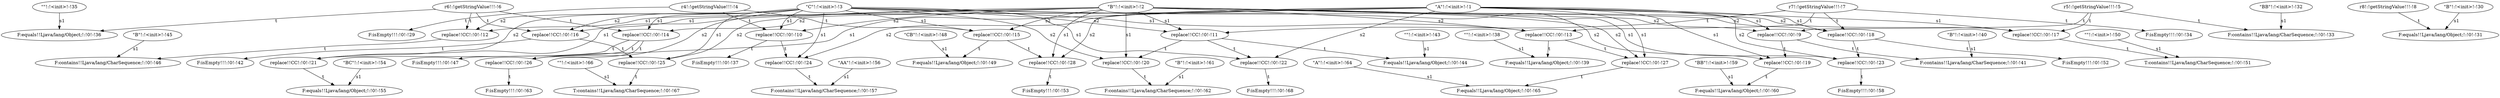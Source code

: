 digraph G {
  7 [ label="r7!:!getStringValue!!!-!7" ];
  26 [ label="replace!!CC!:!0!-!26" ];
  1 [ label="\"A\"!:!<init>!-!1" ];
  56 [ label="\"AA\"!:!<init>!-!56" ];
  42 [ label="F:isEmpty!!!:!0!-!42" ];
  57 [ label="F:contains!!Ljava/lang/CharSequence;!:!0!-!57" ];
  55 [ label="F:equals!!Ljava/lang/Object;!:!0!-!55" ];
  4 [ label="r4!:!getStringValue!!!-!4" ];
  38 [ label="\"\"!:!<init>!-!38" ];
  60 [ label="F:equals!!Ljava/lang/Object;!:!0!-!60" ];
  59 [ label="\"BB\"!:!<init>!-!59" ];
  14 [ label="replace!!CC!:!0!-!14" ];
  54 [ label="\"BC\"!:!<init>!-!54" ];
  51 [ label="T:contains!!Ljava/lang/CharSequence;!:!0!-!51" ];
  6 [ label="r6!:!getStringValue!!!-!6" ];
  12 [ label="replace!!CC!:!0!-!12" ];
  43 [ label="\"\"!:!<init>!-!43" ];
  24 [ label="replace!!CC!:!0!-!24" ];
  25 [ label="replace!!CC!:!0!-!25" ];
  63 [ label="F:isEmpty!!!:!0!-!63" ];
  47 [ label="F:isEmpty!!!:!0!-!47" ];
  41 [ label="F:contains!!Ljava/lang/CharSequence;!:!0!-!41" ];
  10 [ label="replace!!CC!:!0!-!10" ];
  8 [ label="r8!:!getStringValue!!!-!8" ];
  6 [ label="r6!:!getStringValue!!!-!6" ];
  49 [ label="F:equals!!Ljava/lang/Object;!:!0!-!49" ];
  44 [ label="F:equals!!Ljava/lang/Object;!:!0!-!44" ];
  35 [ label="\"\"!:!<init>!-!35" ];
  30 [ label="\"B\"!:!<init>!-!30" ];
  27 [ label="replace!!CC!:!0!-!27" ];
  22 [ label="replace!!CC!:!0!-!22" ];
  32 [ label="\"BB\"!:!<init>!-!32" ];
  7 [ label="r7!:!getStringValue!!!-!7" ];
  58 [ label="F:isEmpty!!!:!0!-!58" ];
  50 [ label="\"\"!:!<init>!-!50" ];
  17 [ label="replace!!CC!:!0!-!17" ];
  19 [ label="replace!!CC!:!0!-!19" ];
  4 [ label="r4!:!getStringValue!!!-!4" ];
  31 [ label="F:equals!!Ljava/lang/Object;!:!0!-!31" ];
  62 [ label="F:contains!!Ljava/lang/CharSequence;!:!0!-!62" ];
  13 [ label="replace!!CC!:!0!-!13" ];
  9 [ label="replace!!CC!:!0!-!9" ];
  39 [ label="F:equals!!Ljava/lang/Object;!:!0!-!39" ];
  52 [ label="F:isEmpty!!!:!0!-!52" ];
  64 [ label="\"A\"!:!<init>!-!64" ];
  21 [ label="replace!!CC!:!0!-!21" ];
  3 [ label="\"C\"!:!<init>!-!3" ];
  53 [ label="F:isEmpty!!!:!0!-!53" ];
  46 [ label="F:contains!!Ljava/lang/CharSequence;!:!0!-!46" ];
  11 [ label="replace!!CC!:!0!-!11" ];
  36 [ label="F:equals!!Ljava/lang/Object;!:!0!-!36" ];
  23 [ label="replace!!CC!:!0!-!23" ];
  28 [ label="replace!!CC!:!0!-!28" ];
  66 [ label="\"\"!:!<init>!-!66" ];
  29 [ label="F:isEmpty!!!:!0!-!29" ];
  37 [ label="F:isEmpty!!!:!0!-!37" ];
  61 [ label="\"B\"!:!<init>!-!61" ];
  16 [ label="replace!!CC!:!0!-!16" ];
  18 [ label="replace!!CC!:!0!-!18" ];
  67 [ label="T:contains!!Ljava/lang/CharSequence;!:!0!-!67" ];
  45 [ label="\"B\"!:!<init>!-!45" ];
  20 [ label="replace!!CC!:!0!-!20" ];
  15 [ label="replace!!CC!:!0!-!15" ];
  40 [ label="\"B\"!:!<init>!-!40" ];
  65 [ label="F:equals!!Ljava/lang/Object;!:!0!-!65" ];
  5 [ label="r5!:!getStringValue!!!-!5" ];
  5 [ label="r5!:!getStringValue!!!-!5" ];
  8 [ label="r8!:!getStringValue!!!-!8" ];
  2 [ label="\"B\"!:!<init>!-!2" ];
  33 [ label="F:contains!!Ljava/lang/CharSequence;!:!0!-!33" ];
  34 [ label="F:isEmpty!!!:!0!-!34" ];
  48 [ label="\"CB\"!:!<init>!-!48" ];
  68 [ label="F:isEmpty!!!:!0!-!68" ];
  5 -> 9 [ label="t" ];
  1 -> 9 [ label="s1" ];
  2 -> 9 [ label="s2" ];
  4 -> 10 [ label="t" ];
  3 -> 10 [ label="s1" ];
  2 -> 10 [ label="s2" ];
  7 -> 11 [ label="t" ];
  2 -> 11 [ label="s1" ];
  3 -> 11 [ label="s2" ];
  6 -> 12 [ label="t" ];
  1 -> 12 [ label="s1" ];
  3 -> 12 [ label="s2" ];
  7 -> 13 [ label="t" ];
  3 -> 13 [ label="s1" ];
  2 -> 13 [ label="s2" ];
  6 -> 14 [ label="t" ];
  3 -> 14 [ label="s1" ];
  1 -> 14 [ label="s2" ];
  4 -> 15 [ label="t" ];
  3 -> 15 [ label="s1" ];
  2 -> 15 [ label="s2" ];
  6 -> 16 [ label="t" ];
  2 -> 16 [ label="s1" ];
  3 -> 16 [ label="s2" ];
  5 -> 17 [ label="t" ];
  1 -> 17 [ label="s1" ];
  2 -> 17 [ label="s2" ];
  7 -> 18 [ label="t" ];
  1 -> 18 [ label="s1" ];
  3 -> 18 [ label="s2" ];
  9 -> 19 [ label="t" ];
  1 -> 19 [ label="s1" ];
  3 -> 19 [ label="s2" ];
  11 -> 20 [ label="t" ];
  2 -> 20 [ label="s1" ];
  3 -> 20 [ label="s2" ];
  14 -> 21 [ label="t" ];
  2 -> 21 [ label="s1" ];
  3 -> 21 [ label="s2" ];
  11 -> 22 [ label="t" ];
  3 -> 22 [ label="s1" ];
  1 -> 22 [ label="s2" ];
  18 -> 23 [ label="t" ];
  2 -> 23 [ label="s1" ];
  1 -> 23 [ label="s2" ];
  10 -> 24 [ label="t" ];
  3 -> 24 [ label="s1" ];
  1 -> 24 [ label="s2" ];
  16 -> 25 [ label="t" ];
  3 -> 25 [ label="s1" ];
  2 -> 25 [ label="s2" ];
  14 -> 26 [ label="t" ];
  1 -> 26 [ label="s1" ];
  3 -> 26 [ label="s2" ];
  13 -> 27 [ label="t" ];
  1 -> 27 [ label="s1" ];
  2 -> 27 [ label="s2" ];
  15 -> 28 [ label="t" ];
  2 -> 28 [ label="s1" ];
  1 -> 28 [ label="s2" ];
  15 -> 49 [ label="t" ];
  48 -> 49 [ label="s1" ];
  8 -> 31 [ label="t" ];
  30 -> 31 [ label="s1" ];
  7 -> 34 [ label="t" ];
  13 -> 39 [ label="t" ];
  38 -> 39 [ label="s1" ];
  22 -> 68 [ label="t" ];
  4 -> 29 [ label="t" ];
  20 -> 62 [ label="t" ];
  61 -> 62 [ label="s1" ];
  23 -> 58 [ label="t" ];
  6 -> 36 [ label="t" ];
  35 -> 36 [ label="s1" ];
  11 -> 44 [ label="t" ];
  43 -> 44 [ label="s1" ];
  25 -> 67 [ label="t" ];
  66 -> 67 [ label="s1" ];
  17 -> 51 [ label="t" ];
  50 -> 51 [ label="s1" ];
  10 -> 37 [ label="t" ];
  9 -> 41 [ label="t" ];
  40 -> 41 [ label="s1" ];
  27 -> 65 [ label="t" ];
  64 -> 65 [ label="s1" ];
  19 -> 60 [ label="t" ];
  59 -> 60 [ label="s1" ];
  26 -> 63 [ label="t" ];
  21 -> 55 [ label="t" ];
  54 -> 55 [ label="s1" ];
  5 -> 33 [ label="t" ];
  32 -> 33 [ label="s1" ];
  18 -> 52 [ label="t" ];
  16 -> 42 [ label="t" ];
  12 -> 46 [ label="t" ];
  45 -> 46 [ label="s1" ];
  24 -> 57 [ label="t" ];
  56 -> 57 [ label="s1" ];
  14 -> 47 [ label="t" ];
  28 -> 53 [ label="t" ];
}
